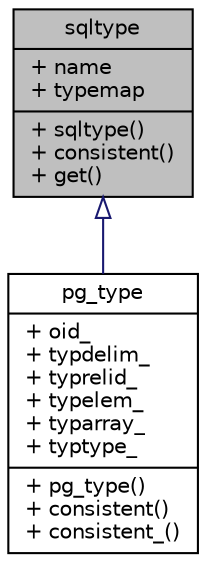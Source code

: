 digraph "sqltype"
{
 // LATEX_PDF_SIZE
  edge [fontname="Helvetica",fontsize="10",labelfontname="Helvetica",labelfontsize="10"];
  node [fontname="Helvetica",fontsize="10",shape=record];
  Node1 [label="{sqltype\n|+ name\l+ typemap\l|+ sqltype()\l+ consistent()\l+ get()\l}",height=0.2,width=0.4,color="black", fillcolor="grey75", style="filled", fontcolor="black",tooltip=" "];
  Node1 -> Node2 [dir="back",color="midnightblue",fontsize="10",style="solid",arrowtail="onormal",fontname="Helvetica"];
  Node2 [label="{pg_type\n|+ oid_\l+ typdelim_\l+ typrelid_\l+ typelem_\l+ typarray_\l+ typtype_\l|+ pg_type()\l+ consistent()\l+ consistent_()\l}",height=0.2,width=0.4,color="black", fillcolor="white", style="filled",URL="$structpg__type.html",tooltip=" "];
}
